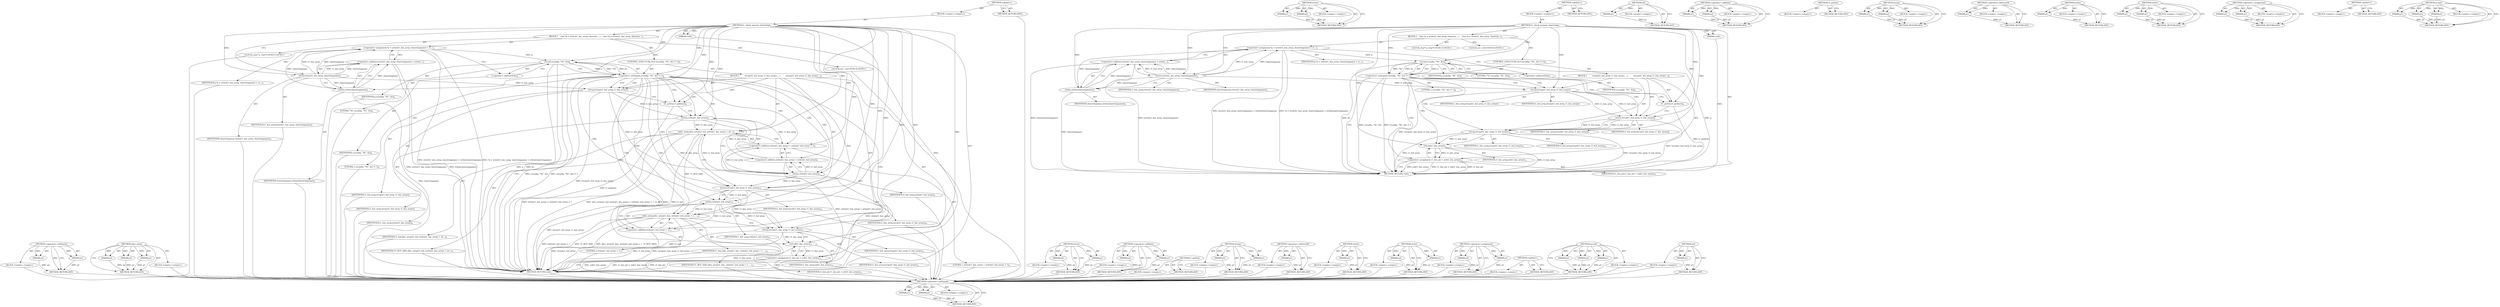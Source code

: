 digraph "eol" {
vulnerable_84 [label=<(METHOD,&lt;operator&gt;.notEquals)>];
vulnerable_85 [label=<(PARAM,p1)>];
vulnerable_86 [label=<(PARAM,p2)>];
vulnerable_87 [label=<(BLOCK,&lt;empty&gt;,&lt;empty&gt;)>];
vulnerable_88 [label=<(METHOD_RETURN,ANY)>];
vulnerable_107 [label=<(METHOD,strcat)>];
vulnerable_108 [label=<(PARAM,p1)>];
vulnerable_109 [label=<(PARAM,p2)>];
vulnerable_110 [label=<(BLOCK,&lt;empty&gt;,&lt;empty&gt;)>];
vulnerable_111 [label=<(METHOD_RETURN,ANY)>];
vulnerable_6 [label=<(METHOD,&lt;global&gt;)<SUB>1</SUB>>];
vulnerable_7 [label=<(BLOCK,&lt;empty&gt;,&lt;empty&gt;)<SUB>1</SUB>>];
vulnerable_8 [label=<(METHOD,t1_check_unusual_charstring)<SUB>1</SUB>>];
vulnerable_9 [label=<(PARAM,void)<SUB>1</SUB>>];
vulnerable_10 [label=<(BLOCK,{
    char *p = strstr(t1_line_array, charstrin...,{
    char *p = strstr(t1_line_array, charstrin...)<SUB>2</SUB>>];
vulnerable_11 [label="<(LOCAL,char* p: char*)<SUB>3</SUB>>"];
vulnerable_12 [label=<(&lt;operator&gt;.assignment,*p = strstr(t1_line_array, charstringname) + st...)<SUB>3</SUB>>];
vulnerable_13 [label=<(IDENTIFIER,p,*p = strstr(t1_line_array, charstringname) + st...)<SUB>3</SUB>>];
vulnerable_14 [label=<(&lt;operator&gt;.addition,strstr(t1_line_array, charstringname) + strlen(...)<SUB>3</SUB>>];
vulnerable_15 [label=<(strstr,strstr(t1_line_array, charstringname))<SUB>3</SUB>>];
vulnerable_16 [label=<(IDENTIFIER,t1_line_array,strstr(t1_line_array, charstringname))<SUB>3</SUB>>];
vulnerable_17 [label=<(IDENTIFIER,charstringname,strstr(t1_line_array, charstringname))<SUB>3</SUB>>];
vulnerable_18 [label=<(strlen,strlen(charstringname))<SUB>3</SUB>>];
vulnerable_19 [label=<(IDENTIFIER,charstringname,strlen(charstringname))<SUB>3</SUB>>];
vulnerable_20 [label="<(LOCAL,int i: int)<SUB>4</SUB>>"];
vulnerable_21 [label=<(CONTROL_STRUCTURE,IF,if (sscanf(p, &quot;%i&quot;, &amp;i) != 1))<SUB>6</SUB>>];
vulnerable_22 [label=<(&lt;operator&gt;.notEquals,sscanf(p, &quot;%i&quot;, &amp;i) != 1)<SUB>6</SUB>>];
vulnerable_23 [label=<(sscanf,sscanf(p, &quot;%i&quot;, &amp;i))<SUB>6</SUB>>];
vulnerable_24 [label=<(IDENTIFIER,p,sscanf(p, &quot;%i&quot;, &amp;i))<SUB>6</SUB>>];
vulnerable_25 [label=<(LITERAL,&quot;%i&quot;,sscanf(p, &quot;%i&quot;, &amp;i))<SUB>6</SUB>>];
vulnerable_26 [label=<(&lt;operator&gt;.addressOf,&amp;i)<SUB>6</SUB>>];
vulnerable_27 [label=<(IDENTIFIER,i,sscanf(p, &quot;%i&quot;, &amp;i))<SUB>6</SUB>>];
vulnerable_28 [label=<(LITERAL,1,sscanf(p, &quot;%i&quot;, &amp;i) != 1)<SUB>6</SUB>>];
vulnerable_29 [label=<(BLOCK,{
         strcpy(t1_buf_array, t1_line_array);...,{
         strcpy(t1_buf_array, t1_line_array);...)<SUB>6</SUB>>];
vulnerable_30 [label=<(strcpy,strcpy(t1_buf_array, t1_line_array))<SUB>7</SUB>>];
vulnerable_31 [label=<(IDENTIFIER,t1_buf_array,strcpy(t1_buf_array, t1_line_array))<SUB>7</SUB>>];
vulnerable_32 [label=<(IDENTIFIER,t1_line_array,strcpy(t1_buf_array, t1_line_array))<SUB>7</SUB>>];
vulnerable_33 [label=<(t1_getline,t1_getline())<SUB>8</SUB>>];
vulnerable_34 [label=<(strcat,strcat(t1_buf_array, t1_line_array))<SUB>9</SUB>>];
vulnerable_35 [label=<(IDENTIFIER,t1_buf_array,strcat(t1_buf_array, t1_line_array))<SUB>9</SUB>>];
vulnerable_36 [label=<(IDENTIFIER,t1_line_array,strcat(t1_buf_array, t1_line_array))<SUB>9</SUB>>];
vulnerable_37 [label=<(strcpy,strcpy(t1_line_array, t1_buf_array))<SUB>10</SUB>>];
vulnerable_38 [label=<(IDENTIFIER,t1_line_array,strcpy(t1_line_array, t1_buf_array))<SUB>10</SUB>>];
vulnerable_39 [label=<(IDENTIFIER,t1_buf_array,strcpy(t1_line_array, t1_buf_array))<SUB>10</SUB>>];
vulnerable_40 [label=<(&lt;operator&gt;.assignment,t1_line_ptr = eol(t1_line_array))<SUB>11</SUB>>];
vulnerable_41 [label=<(IDENTIFIER,t1_line_ptr,t1_line_ptr = eol(t1_line_array))<SUB>11</SUB>>];
vulnerable_42 [label=<(eol,eol(t1_line_array))<SUB>11</SUB>>];
vulnerable_43 [label=<(IDENTIFIER,t1_line_array,eol(t1_line_array))<SUB>11</SUB>>];
vulnerable_44 [label=<(METHOD_RETURN,void)<SUB>1</SUB>>];
vulnerable_46 [label=<(METHOD_RETURN,ANY)<SUB>1</SUB>>];
vulnerable_112 [label=<(METHOD,eol)>];
vulnerable_113 [label=<(PARAM,p1)>];
vulnerable_114 [label=<(BLOCK,&lt;empty&gt;,&lt;empty&gt;)>];
vulnerable_115 [label=<(METHOD_RETURN,ANY)>];
vulnerable_70 [label=<(METHOD,&lt;operator&gt;.addition)>];
vulnerable_71 [label=<(PARAM,p1)>];
vulnerable_72 [label=<(PARAM,p2)>];
vulnerable_73 [label=<(BLOCK,&lt;empty&gt;,&lt;empty&gt;)>];
vulnerable_74 [label=<(METHOD_RETURN,ANY)>];
vulnerable_104 [label=<(METHOD,t1_getline)>];
vulnerable_105 [label=<(BLOCK,&lt;empty&gt;,&lt;empty&gt;)>];
vulnerable_106 [label=<(METHOD_RETURN,ANY)>];
vulnerable_99 [label=<(METHOD,strcpy)>];
vulnerable_100 [label=<(PARAM,p1)>];
vulnerable_101 [label=<(PARAM,p2)>];
vulnerable_102 [label=<(BLOCK,&lt;empty&gt;,&lt;empty&gt;)>];
vulnerable_103 [label=<(METHOD_RETURN,ANY)>];
vulnerable_95 [label=<(METHOD,&lt;operator&gt;.addressOf)>];
vulnerable_96 [label=<(PARAM,p1)>];
vulnerable_97 [label=<(BLOCK,&lt;empty&gt;,&lt;empty&gt;)>];
vulnerable_98 [label=<(METHOD_RETURN,ANY)>];
vulnerable_80 [label=<(METHOD,strlen)>];
vulnerable_81 [label=<(PARAM,p1)>];
vulnerable_82 [label=<(BLOCK,&lt;empty&gt;,&lt;empty&gt;)>];
vulnerable_83 [label=<(METHOD_RETURN,ANY)>];
vulnerable_75 [label=<(METHOD,strstr)>];
vulnerable_76 [label=<(PARAM,p1)>];
vulnerable_77 [label=<(PARAM,p2)>];
vulnerable_78 [label=<(BLOCK,&lt;empty&gt;,&lt;empty&gt;)>];
vulnerable_79 [label=<(METHOD_RETURN,ANY)>];
vulnerable_65 [label=<(METHOD,&lt;operator&gt;.assignment)>];
vulnerable_66 [label=<(PARAM,p1)>];
vulnerable_67 [label=<(PARAM,p2)>];
vulnerable_68 [label=<(BLOCK,&lt;empty&gt;,&lt;empty&gt;)>];
vulnerable_69 [label=<(METHOD_RETURN,ANY)>];
vulnerable_59 [label=<(METHOD,&lt;global&gt;)<SUB>1</SUB>>];
vulnerable_60 [label=<(BLOCK,&lt;empty&gt;,&lt;empty&gt;)>];
vulnerable_61 [label=<(METHOD_RETURN,ANY)>];
vulnerable_89 [label=<(METHOD,sscanf)>];
vulnerable_90 [label=<(PARAM,p1)>];
vulnerable_91 [label=<(PARAM,p2)>];
vulnerable_92 [label=<(PARAM,p3)>];
vulnerable_93 [label=<(BLOCK,&lt;empty&gt;,&lt;empty&gt;)>];
vulnerable_94 [label=<(METHOD_RETURN,ANY)>];
fixed_101 [label=<(METHOD,&lt;operator&gt;.notEquals)>];
fixed_102 [label=<(PARAM,p1)>];
fixed_103 [label=<(PARAM,p2)>];
fixed_104 [label=<(BLOCK,&lt;empty&gt;,&lt;empty&gt;)>];
fixed_105 [label=<(METHOD_RETURN,ANY)>];
fixed_124 [label=<(METHOD,alloc_array)>];
fixed_125 [label=<(PARAM,p1)>];
fixed_126 [label=<(PARAM,p2)>];
fixed_127 [label=<(PARAM,p3)>];
fixed_128 [label=<(BLOCK,&lt;empty&gt;,&lt;empty&gt;)>];
fixed_129 [label=<(METHOD_RETURN,ANY)>];
fixed_6 [label=<(METHOD,&lt;global&gt;)<SUB>1</SUB>>];
fixed_7 [label=<(BLOCK,&lt;empty&gt;,&lt;empty&gt;)<SUB>1</SUB>>];
fixed_8 [label=<(METHOD,t1_check_unusual_charstring)<SUB>1</SUB>>];
fixed_9 [label=<(PARAM,void)<SUB>1</SUB>>];
fixed_10 [label=<(BLOCK,{
    char *p = strstr(t1_line_array, charstrin...,{
    char *p = strstr(t1_line_array, charstrin...)<SUB>2</SUB>>];
fixed_11 [label="<(LOCAL,char* p: char*)<SUB>3</SUB>>"];
fixed_12 [label=<(&lt;operator&gt;.assignment,*p = strstr(t1_line_array, charstringname) + st...)<SUB>3</SUB>>];
fixed_13 [label=<(IDENTIFIER,p,*p = strstr(t1_line_array, charstringname) + st...)<SUB>3</SUB>>];
fixed_14 [label=<(&lt;operator&gt;.addition,strstr(t1_line_array, charstringname) + strlen(...)<SUB>3</SUB>>];
fixed_15 [label=<(strstr,strstr(t1_line_array, charstringname))<SUB>3</SUB>>];
fixed_16 [label=<(IDENTIFIER,t1_line_array,strstr(t1_line_array, charstringname))<SUB>3</SUB>>];
fixed_17 [label=<(IDENTIFIER,charstringname,strstr(t1_line_array, charstringname))<SUB>3</SUB>>];
fixed_18 [label=<(strlen,strlen(charstringname))<SUB>3</SUB>>];
fixed_19 [label=<(IDENTIFIER,charstringname,strlen(charstringname))<SUB>3</SUB>>];
fixed_20 [label="<(LOCAL,int i: int)<SUB>4</SUB>>"];
fixed_21 [label=<(CONTROL_STRUCTURE,IF,if (sscanf(p, &quot;%i&quot;, &amp;i) != 1))<SUB>6</SUB>>];
fixed_22 [label=<(&lt;operator&gt;.notEquals,sscanf(p, &quot;%i&quot;, &amp;i) != 1)<SUB>6</SUB>>];
fixed_23 [label=<(sscanf,sscanf(p, &quot;%i&quot;, &amp;i))<SUB>6</SUB>>];
fixed_24 [label=<(IDENTIFIER,p,sscanf(p, &quot;%i&quot;, &amp;i))<SUB>6</SUB>>];
fixed_25 [label=<(LITERAL,&quot;%i&quot;,sscanf(p, &quot;%i&quot;, &amp;i))<SUB>6</SUB>>];
fixed_26 [label=<(&lt;operator&gt;.addressOf,&amp;i)<SUB>6</SUB>>];
fixed_27 [label=<(IDENTIFIER,i,sscanf(p, &quot;%i&quot;, &amp;i))<SUB>6</SUB>>];
fixed_28 [label=<(LITERAL,1,sscanf(p, &quot;%i&quot;, &amp;i) != 1)<SUB>6</SUB>>];
fixed_29 [label=<(BLOCK,{
         strcpy(t1_buf_array, t1_line_array);...,{
         strcpy(t1_buf_array, t1_line_array);...)<SUB>6</SUB>>];
fixed_30 [label=<(strcpy,strcpy(t1_buf_array, t1_line_array))<SUB>7</SUB>>];
fixed_31 [label=<(IDENTIFIER,t1_buf_array,strcpy(t1_buf_array, t1_line_array))<SUB>7</SUB>>];
fixed_32 [label=<(IDENTIFIER,t1_line_array,strcpy(t1_buf_array, t1_line_array))<SUB>7</SUB>>];
fixed_33 [label=<(t1_getline,t1_getline())<SUB>8</SUB>>];
fixed_34 [label=<(alloc_array,alloc_array(t1_buf, strlen(t1_line_array) + str...)<SUB>9</SUB>>];
fixed_35 [label=<(IDENTIFIER,t1_buf,alloc_array(t1_buf, strlen(t1_line_array) + str...)<SUB>9</SUB>>];
fixed_36 [label=<(&lt;operator&gt;.addition,strlen(t1_line_array) + strlen(t1_buf_array) + 1)<SUB>9</SUB>>];
fixed_37 [label=<(&lt;operator&gt;.addition,strlen(t1_line_array) + strlen(t1_buf_array))<SUB>9</SUB>>];
fixed_38 [label=<(strlen,strlen(t1_line_array))<SUB>9</SUB>>];
fixed_39 [label=<(IDENTIFIER,t1_line_array,strlen(t1_line_array))<SUB>9</SUB>>];
fixed_40 [label=<(strlen,strlen(t1_buf_array))<SUB>9</SUB>>];
fixed_41 [label=<(IDENTIFIER,t1_buf_array,strlen(t1_buf_array))<SUB>9</SUB>>];
fixed_42 [label=<(LITERAL,1,strlen(t1_line_array) + strlen(t1_buf_array) + 1)<SUB>9</SUB>>];
fixed_43 [label=<(IDENTIFIER,T1_BUF_SIZE,alloc_array(t1_buf, strlen(t1_line_array) + str...)<SUB>9</SUB>>];
fixed_44 [label=<(strcat,strcat(t1_buf_array, t1_line_array))<SUB>10</SUB>>];
fixed_45 [label=<(IDENTIFIER,t1_buf_array,strcat(t1_buf_array, t1_line_array))<SUB>10</SUB>>];
fixed_46 [label=<(IDENTIFIER,t1_line_array,strcat(t1_buf_array, t1_line_array))<SUB>10</SUB>>];
fixed_47 [label=<(alloc_array,alloc_array(t1_line, strlen(t1_buf_array) + 1, ...)<SUB>11</SUB>>];
fixed_48 [label=<(IDENTIFIER,t1_line,alloc_array(t1_line, strlen(t1_buf_array) + 1, ...)<SUB>11</SUB>>];
fixed_49 [label=<(&lt;operator&gt;.addition,strlen(t1_buf_array) + 1)<SUB>11</SUB>>];
fixed_50 [label=<(strlen,strlen(t1_buf_array))<SUB>11</SUB>>];
fixed_51 [label=<(IDENTIFIER,t1_buf_array,strlen(t1_buf_array))<SUB>11</SUB>>];
fixed_52 [label=<(LITERAL,1,strlen(t1_buf_array) + 1)<SUB>11</SUB>>];
fixed_53 [label=<(IDENTIFIER,T1_BUF_SIZE,alloc_array(t1_line, strlen(t1_buf_array) + 1, ...)<SUB>11</SUB>>];
fixed_54 [label=<(strcpy,strcpy(t1_line_array, t1_buf_array))<SUB>12</SUB>>];
fixed_55 [label=<(IDENTIFIER,t1_line_array,strcpy(t1_line_array, t1_buf_array))<SUB>12</SUB>>];
fixed_56 [label=<(IDENTIFIER,t1_buf_array,strcpy(t1_line_array, t1_buf_array))<SUB>12</SUB>>];
fixed_57 [label=<(&lt;operator&gt;.assignment,t1_line_ptr = eol(t1_line_array))<SUB>13</SUB>>];
fixed_58 [label=<(IDENTIFIER,t1_line_ptr,t1_line_ptr = eol(t1_line_array))<SUB>13</SUB>>];
fixed_59 [label=<(eol,eol(t1_line_array))<SUB>13</SUB>>];
fixed_60 [label=<(IDENTIFIER,t1_line_array,eol(t1_line_array))<SUB>13</SUB>>];
fixed_61 [label=<(METHOD_RETURN,void)<SUB>1</SUB>>];
fixed_63 [label=<(METHOD_RETURN,ANY)<SUB>1</SUB>>];
fixed_130 [label=<(METHOD,strcat)>];
fixed_131 [label=<(PARAM,p1)>];
fixed_132 [label=<(PARAM,p2)>];
fixed_133 [label=<(BLOCK,&lt;empty&gt;,&lt;empty&gt;)>];
fixed_134 [label=<(METHOD_RETURN,ANY)>];
fixed_87 [label=<(METHOD,&lt;operator&gt;.addition)>];
fixed_88 [label=<(PARAM,p1)>];
fixed_89 [label=<(PARAM,p2)>];
fixed_90 [label=<(BLOCK,&lt;empty&gt;,&lt;empty&gt;)>];
fixed_91 [label=<(METHOD_RETURN,ANY)>];
fixed_121 [label=<(METHOD,t1_getline)>];
fixed_122 [label=<(BLOCK,&lt;empty&gt;,&lt;empty&gt;)>];
fixed_123 [label=<(METHOD_RETURN,ANY)>];
fixed_116 [label=<(METHOD,strcpy)>];
fixed_117 [label=<(PARAM,p1)>];
fixed_118 [label=<(PARAM,p2)>];
fixed_119 [label=<(BLOCK,&lt;empty&gt;,&lt;empty&gt;)>];
fixed_120 [label=<(METHOD_RETURN,ANY)>];
fixed_112 [label=<(METHOD,&lt;operator&gt;.addressOf)>];
fixed_113 [label=<(PARAM,p1)>];
fixed_114 [label=<(BLOCK,&lt;empty&gt;,&lt;empty&gt;)>];
fixed_115 [label=<(METHOD_RETURN,ANY)>];
fixed_97 [label=<(METHOD,strlen)>];
fixed_98 [label=<(PARAM,p1)>];
fixed_99 [label=<(BLOCK,&lt;empty&gt;,&lt;empty&gt;)>];
fixed_100 [label=<(METHOD_RETURN,ANY)>];
fixed_92 [label=<(METHOD,strstr)>];
fixed_93 [label=<(PARAM,p1)>];
fixed_94 [label=<(PARAM,p2)>];
fixed_95 [label=<(BLOCK,&lt;empty&gt;,&lt;empty&gt;)>];
fixed_96 [label=<(METHOD_RETURN,ANY)>];
fixed_82 [label=<(METHOD,&lt;operator&gt;.assignment)>];
fixed_83 [label=<(PARAM,p1)>];
fixed_84 [label=<(PARAM,p2)>];
fixed_85 [label=<(BLOCK,&lt;empty&gt;,&lt;empty&gt;)>];
fixed_86 [label=<(METHOD_RETURN,ANY)>];
fixed_76 [label=<(METHOD,&lt;global&gt;)<SUB>1</SUB>>];
fixed_77 [label=<(BLOCK,&lt;empty&gt;,&lt;empty&gt;)>];
fixed_78 [label=<(METHOD_RETURN,ANY)>];
fixed_106 [label=<(METHOD,sscanf)>];
fixed_107 [label=<(PARAM,p1)>];
fixed_108 [label=<(PARAM,p2)>];
fixed_109 [label=<(PARAM,p3)>];
fixed_110 [label=<(BLOCK,&lt;empty&gt;,&lt;empty&gt;)>];
fixed_111 [label=<(METHOD_RETURN,ANY)>];
fixed_135 [label=<(METHOD,eol)>];
fixed_136 [label=<(PARAM,p1)>];
fixed_137 [label=<(BLOCK,&lt;empty&gt;,&lt;empty&gt;)>];
fixed_138 [label=<(METHOD_RETURN,ANY)>];
vulnerable_84 -> vulnerable_85  [key=0, label="AST: "];
vulnerable_84 -> vulnerable_85  [key=1, label="DDG: "];
vulnerable_84 -> vulnerable_87  [key=0, label="AST: "];
vulnerable_84 -> vulnerable_86  [key=0, label="AST: "];
vulnerable_84 -> vulnerable_86  [key=1, label="DDG: "];
vulnerable_84 -> vulnerable_88  [key=0, label="AST: "];
vulnerable_84 -> vulnerable_88  [key=1, label="CFG: "];
vulnerable_85 -> vulnerable_88  [key=0, label="DDG: p1"];
vulnerable_86 -> vulnerable_88  [key=0, label="DDG: p2"];
vulnerable_107 -> vulnerable_108  [key=0, label="AST: "];
vulnerable_107 -> vulnerable_108  [key=1, label="DDG: "];
vulnerable_107 -> vulnerable_110  [key=0, label="AST: "];
vulnerable_107 -> vulnerable_109  [key=0, label="AST: "];
vulnerable_107 -> vulnerable_109  [key=1, label="DDG: "];
vulnerable_107 -> vulnerable_111  [key=0, label="AST: "];
vulnerable_107 -> vulnerable_111  [key=1, label="CFG: "];
vulnerable_108 -> vulnerable_111  [key=0, label="DDG: p1"];
vulnerable_109 -> vulnerable_111  [key=0, label="DDG: p2"];
vulnerable_6 -> vulnerable_7  [key=0, label="AST: "];
vulnerable_6 -> vulnerable_46  [key=0, label="AST: "];
vulnerable_6 -> vulnerable_46  [key=1, label="CFG: "];
vulnerable_7 -> vulnerable_8  [key=0, label="AST: "];
vulnerable_8 -> vulnerable_9  [key=0, label="AST: "];
vulnerable_8 -> vulnerable_9  [key=1, label="DDG: "];
vulnerable_8 -> vulnerable_10  [key=0, label="AST: "];
vulnerable_8 -> vulnerable_44  [key=0, label="AST: "];
vulnerable_8 -> vulnerable_15  [key=0, label="CFG: "];
vulnerable_8 -> vulnerable_15  [key=1, label="DDG: "];
vulnerable_8 -> vulnerable_22  [key=0, label="DDG: "];
vulnerable_8 -> vulnerable_33  [key=0, label="DDG: "];
vulnerable_8 -> vulnerable_18  [key=0, label="DDG: "];
vulnerable_8 -> vulnerable_23  [key=0, label="DDG: "];
vulnerable_8 -> vulnerable_30  [key=0, label="DDG: "];
vulnerable_8 -> vulnerable_34  [key=0, label="DDG: "];
vulnerable_8 -> vulnerable_37  [key=0, label="DDG: "];
vulnerable_8 -> vulnerable_42  [key=0, label="DDG: "];
vulnerable_9 -> vulnerable_44  [key=0, label="DDG: "];
vulnerable_10 -> vulnerable_11  [key=0, label="AST: "];
vulnerable_10 -> vulnerable_12  [key=0, label="AST: "];
vulnerable_10 -> vulnerable_20  [key=0, label="AST: "];
vulnerable_10 -> vulnerable_21  [key=0, label="AST: "];
vulnerable_12 -> vulnerable_13  [key=0, label="AST: "];
vulnerable_12 -> vulnerable_14  [key=0, label="AST: "];
vulnerable_12 -> vulnerable_26  [key=0, label="CFG: "];
vulnerable_12 -> vulnerable_44  [key=0, label="DDG: strstr(t1_line_array, charstringname) + strlen(charstringname)"];
vulnerable_12 -> vulnerable_44  [key=1, label="DDG: *p = strstr(t1_line_array, charstringname) + strlen(charstringname)"];
vulnerable_12 -> vulnerable_23  [key=0, label="DDG: p"];
vulnerable_14 -> vulnerable_15  [key=0, label="AST: "];
vulnerable_14 -> vulnerable_18  [key=0, label="AST: "];
vulnerable_14 -> vulnerable_12  [key=0, label="CFG: "];
vulnerable_14 -> vulnerable_44  [key=0, label="DDG: strstr(t1_line_array, charstringname)"];
vulnerable_14 -> vulnerable_44  [key=1, label="DDG: strlen(charstringname)"];
vulnerable_15 -> vulnerable_16  [key=0, label="AST: "];
vulnerable_15 -> vulnerable_17  [key=0, label="AST: "];
vulnerable_15 -> vulnerable_18  [key=0, label="CFG: "];
vulnerable_15 -> vulnerable_18  [key=1, label="DDG: charstringname"];
vulnerable_15 -> vulnerable_12  [key=0, label="DDG: t1_line_array"];
vulnerable_15 -> vulnerable_12  [key=1, label="DDG: charstringname"];
vulnerable_15 -> vulnerable_14  [key=0, label="DDG: t1_line_array"];
vulnerable_15 -> vulnerable_14  [key=1, label="DDG: charstringname"];
vulnerable_15 -> vulnerable_30  [key=0, label="DDG: t1_line_array"];
vulnerable_18 -> vulnerable_19  [key=0, label="AST: "];
vulnerable_18 -> vulnerable_14  [key=0, label="CFG: "];
vulnerable_18 -> vulnerable_14  [key=1, label="DDG: charstringname"];
vulnerable_18 -> vulnerable_44  [key=0, label="DDG: charstringname"];
vulnerable_18 -> vulnerable_12  [key=0, label="DDG: charstringname"];
vulnerable_21 -> vulnerable_22  [key=0, label="AST: "];
vulnerable_21 -> vulnerable_29  [key=0, label="AST: "];
vulnerable_22 -> vulnerable_23  [key=0, label="AST: "];
vulnerable_22 -> vulnerable_28  [key=0, label="AST: "];
vulnerable_22 -> vulnerable_44  [key=0, label="CFG: "];
vulnerable_22 -> vulnerable_44  [key=1, label="DDG: sscanf(p, &quot;%i&quot;, &amp;i)"];
vulnerable_22 -> vulnerable_44  [key=2, label="DDG: sscanf(p, &quot;%i&quot;, &amp;i) != 1"];
vulnerable_22 -> vulnerable_30  [key=0, label="CFG: "];
vulnerable_22 -> vulnerable_30  [key=1, label="CDG: "];
vulnerable_22 -> vulnerable_40  [key=0, label="CDG: "];
vulnerable_22 -> vulnerable_34  [key=0, label="CDG: "];
vulnerable_22 -> vulnerable_33  [key=0, label="CDG: "];
vulnerable_22 -> vulnerable_42  [key=0, label="CDG: "];
vulnerable_22 -> vulnerable_37  [key=0, label="CDG: "];
vulnerable_23 -> vulnerable_24  [key=0, label="AST: "];
vulnerable_23 -> vulnerable_25  [key=0, label="AST: "];
vulnerable_23 -> vulnerable_26  [key=0, label="AST: "];
vulnerable_23 -> vulnerable_22  [key=0, label="CFG: "];
vulnerable_23 -> vulnerable_22  [key=1, label="DDG: p"];
vulnerable_23 -> vulnerable_22  [key=2, label="DDG: &quot;%i&quot;"];
vulnerable_23 -> vulnerable_22  [key=3, label="DDG: &amp;i"];
vulnerable_23 -> vulnerable_44  [key=0, label="DDG: p"];
vulnerable_23 -> vulnerable_44  [key=1, label="DDG: &amp;i"];
vulnerable_26 -> vulnerable_27  [key=0, label="AST: "];
vulnerable_26 -> vulnerable_23  [key=0, label="CFG: "];
vulnerable_29 -> vulnerable_30  [key=0, label="AST: "];
vulnerable_29 -> vulnerable_33  [key=0, label="AST: "];
vulnerable_29 -> vulnerable_34  [key=0, label="AST: "];
vulnerable_29 -> vulnerable_37  [key=0, label="AST: "];
vulnerable_29 -> vulnerable_40  [key=0, label="AST: "];
vulnerable_30 -> vulnerable_31  [key=0, label="AST: "];
vulnerable_30 -> vulnerable_32  [key=0, label="AST: "];
vulnerable_30 -> vulnerable_33  [key=0, label="CFG: "];
vulnerable_30 -> vulnerable_44  [key=0, label="DDG: strcpy(t1_buf_array, t1_line_array)"];
vulnerable_30 -> vulnerable_34  [key=0, label="DDG: t1_buf_array"];
vulnerable_30 -> vulnerable_34  [key=1, label="DDG: t1_line_array"];
vulnerable_33 -> vulnerable_34  [key=0, label="CFG: "];
vulnerable_33 -> vulnerable_44  [key=0, label="DDG: t1_getline()"];
vulnerable_34 -> vulnerable_35  [key=0, label="AST: "];
vulnerable_34 -> vulnerable_36  [key=0, label="AST: "];
vulnerable_34 -> vulnerable_37  [key=0, label="CFG: "];
vulnerable_34 -> vulnerable_37  [key=1, label="DDG: t1_line_array"];
vulnerable_34 -> vulnerable_37  [key=2, label="DDG: t1_buf_array"];
vulnerable_34 -> vulnerable_44  [key=0, label="DDG: strcat(t1_buf_array, t1_line_array)"];
vulnerable_37 -> vulnerable_38  [key=0, label="AST: "];
vulnerable_37 -> vulnerable_39  [key=0, label="AST: "];
vulnerable_37 -> vulnerable_42  [key=0, label="CFG: "];
vulnerable_37 -> vulnerable_42  [key=1, label="DDG: t1_line_array"];
vulnerable_37 -> vulnerable_44  [key=0, label="DDG: t1_buf_array"];
vulnerable_37 -> vulnerable_44  [key=1, label="DDG: strcpy(t1_line_array, t1_buf_array)"];
vulnerable_40 -> vulnerable_41  [key=0, label="AST: "];
vulnerable_40 -> vulnerable_42  [key=0, label="AST: "];
vulnerable_40 -> vulnerable_44  [key=0, label="CFG: "];
vulnerable_40 -> vulnerable_44  [key=1, label="DDG: eol(t1_line_array)"];
vulnerable_40 -> vulnerable_44  [key=2, label="DDG: t1_line_ptr = eol(t1_line_array)"];
vulnerable_40 -> vulnerable_44  [key=3, label="DDG: t1_line_ptr"];
vulnerable_42 -> vulnerable_43  [key=0, label="AST: "];
vulnerable_42 -> vulnerable_40  [key=0, label="CFG: "];
vulnerable_42 -> vulnerable_40  [key=1, label="DDG: t1_line_array"];
vulnerable_42 -> vulnerable_44  [key=0, label="DDG: t1_line_array"];
vulnerable_112 -> vulnerable_113  [key=0, label="AST: "];
vulnerable_112 -> vulnerable_113  [key=1, label="DDG: "];
vulnerable_112 -> vulnerable_114  [key=0, label="AST: "];
vulnerable_112 -> vulnerable_115  [key=0, label="AST: "];
vulnerable_112 -> vulnerable_115  [key=1, label="CFG: "];
vulnerable_113 -> vulnerable_115  [key=0, label="DDG: p1"];
vulnerable_70 -> vulnerable_71  [key=0, label="AST: "];
vulnerable_70 -> vulnerable_71  [key=1, label="DDG: "];
vulnerable_70 -> vulnerable_73  [key=0, label="AST: "];
vulnerable_70 -> vulnerable_72  [key=0, label="AST: "];
vulnerable_70 -> vulnerable_72  [key=1, label="DDG: "];
vulnerable_70 -> vulnerable_74  [key=0, label="AST: "];
vulnerable_70 -> vulnerable_74  [key=1, label="CFG: "];
vulnerable_71 -> vulnerable_74  [key=0, label="DDG: p1"];
vulnerable_72 -> vulnerable_74  [key=0, label="DDG: p2"];
vulnerable_104 -> vulnerable_105  [key=0, label="AST: "];
vulnerable_104 -> vulnerable_106  [key=0, label="AST: "];
vulnerable_104 -> vulnerable_106  [key=1, label="CFG: "];
vulnerable_99 -> vulnerable_100  [key=0, label="AST: "];
vulnerable_99 -> vulnerable_100  [key=1, label="DDG: "];
vulnerable_99 -> vulnerable_102  [key=0, label="AST: "];
vulnerable_99 -> vulnerable_101  [key=0, label="AST: "];
vulnerable_99 -> vulnerable_101  [key=1, label="DDG: "];
vulnerable_99 -> vulnerable_103  [key=0, label="AST: "];
vulnerable_99 -> vulnerable_103  [key=1, label="CFG: "];
vulnerable_100 -> vulnerable_103  [key=0, label="DDG: p1"];
vulnerable_101 -> vulnerable_103  [key=0, label="DDG: p2"];
vulnerable_95 -> vulnerable_96  [key=0, label="AST: "];
vulnerable_95 -> vulnerable_96  [key=1, label="DDG: "];
vulnerable_95 -> vulnerable_97  [key=0, label="AST: "];
vulnerable_95 -> vulnerable_98  [key=0, label="AST: "];
vulnerable_95 -> vulnerable_98  [key=1, label="CFG: "];
vulnerable_96 -> vulnerable_98  [key=0, label="DDG: p1"];
vulnerable_80 -> vulnerable_81  [key=0, label="AST: "];
vulnerable_80 -> vulnerable_81  [key=1, label="DDG: "];
vulnerable_80 -> vulnerable_82  [key=0, label="AST: "];
vulnerable_80 -> vulnerable_83  [key=0, label="AST: "];
vulnerable_80 -> vulnerable_83  [key=1, label="CFG: "];
vulnerable_81 -> vulnerable_83  [key=0, label="DDG: p1"];
vulnerable_75 -> vulnerable_76  [key=0, label="AST: "];
vulnerable_75 -> vulnerable_76  [key=1, label="DDG: "];
vulnerable_75 -> vulnerable_78  [key=0, label="AST: "];
vulnerable_75 -> vulnerable_77  [key=0, label="AST: "];
vulnerable_75 -> vulnerable_77  [key=1, label="DDG: "];
vulnerable_75 -> vulnerable_79  [key=0, label="AST: "];
vulnerable_75 -> vulnerable_79  [key=1, label="CFG: "];
vulnerable_76 -> vulnerable_79  [key=0, label="DDG: p1"];
vulnerable_77 -> vulnerable_79  [key=0, label="DDG: p2"];
vulnerable_65 -> vulnerable_66  [key=0, label="AST: "];
vulnerable_65 -> vulnerable_66  [key=1, label="DDG: "];
vulnerable_65 -> vulnerable_68  [key=0, label="AST: "];
vulnerable_65 -> vulnerable_67  [key=0, label="AST: "];
vulnerable_65 -> vulnerable_67  [key=1, label="DDG: "];
vulnerable_65 -> vulnerable_69  [key=0, label="AST: "];
vulnerable_65 -> vulnerable_69  [key=1, label="CFG: "];
vulnerable_66 -> vulnerable_69  [key=0, label="DDG: p1"];
vulnerable_67 -> vulnerable_69  [key=0, label="DDG: p2"];
vulnerable_59 -> vulnerable_60  [key=0, label="AST: "];
vulnerable_59 -> vulnerable_61  [key=0, label="AST: "];
vulnerable_59 -> vulnerable_61  [key=1, label="CFG: "];
vulnerable_89 -> vulnerable_90  [key=0, label="AST: "];
vulnerable_89 -> vulnerable_90  [key=1, label="DDG: "];
vulnerable_89 -> vulnerable_93  [key=0, label="AST: "];
vulnerable_89 -> vulnerable_91  [key=0, label="AST: "];
vulnerable_89 -> vulnerable_91  [key=1, label="DDG: "];
vulnerable_89 -> vulnerable_94  [key=0, label="AST: "];
vulnerable_89 -> vulnerable_94  [key=1, label="CFG: "];
vulnerable_89 -> vulnerable_92  [key=0, label="AST: "];
vulnerable_89 -> vulnerable_92  [key=1, label="DDG: "];
vulnerable_90 -> vulnerable_94  [key=0, label="DDG: p1"];
vulnerable_91 -> vulnerable_94  [key=0, label="DDG: p2"];
vulnerable_92 -> vulnerable_94  [key=0, label="DDG: p3"];
fixed_101 -> fixed_102  [key=0, label="AST: "];
fixed_101 -> fixed_102  [key=1, label="DDG: "];
fixed_101 -> fixed_104  [key=0, label="AST: "];
fixed_101 -> fixed_103  [key=0, label="AST: "];
fixed_101 -> fixed_103  [key=1, label="DDG: "];
fixed_101 -> fixed_105  [key=0, label="AST: "];
fixed_101 -> fixed_105  [key=1, label="CFG: "];
fixed_102 -> fixed_105  [key=0, label="DDG: p1"];
fixed_103 -> fixed_105  [key=0, label="DDG: p2"];
fixed_104 -> vulnerable_84  [key=0];
fixed_105 -> vulnerable_84  [key=0];
fixed_124 -> fixed_125  [key=0, label="AST: "];
fixed_124 -> fixed_125  [key=1, label="DDG: "];
fixed_124 -> fixed_128  [key=0, label="AST: "];
fixed_124 -> fixed_126  [key=0, label="AST: "];
fixed_124 -> fixed_126  [key=1, label="DDG: "];
fixed_124 -> fixed_129  [key=0, label="AST: "];
fixed_124 -> fixed_129  [key=1, label="CFG: "];
fixed_124 -> fixed_127  [key=0, label="AST: "];
fixed_124 -> fixed_127  [key=1, label="DDG: "];
fixed_125 -> fixed_129  [key=0, label="DDG: p1"];
fixed_126 -> fixed_129  [key=0, label="DDG: p2"];
fixed_127 -> fixed_129  [key=0, label="DDG: p3"];
fixed_128 -> vulnerable_84  [key=0];
fixed_129 -> vulnerable_84  [key=0];
fixed_6 -> fixed_7  [key=0, label="AST: "];
fixed_6 -> fixed_63  [key=0, label="AST: "];
fixed_6 -> fixed_63  [key=1, label="CFG: "];
fixed_7 -> fixed_8  [key=0, label="AST: "];
fixed_8 -> fixed_9  [key=0, label="AST: "];
fixed_8 -> fixed_9  [key=1, label="DDG: "];
fixed_8 -> fixed_10  [key=0, label="AST: "];
fixed_8 -> fixed_61  [key=0, label="AST: "];
fixed_8 -> fixed_15  [key=0, label="CFG: "];
fixed_8 -> fixed_15  [key=1, label="DDG: "];
fixed_8 -> fixed_22  [key=0, label="DDG: "];
fixed_8 -> fixed_33  [key=0, label="DDG: "];
fixed_8 -> fixed_18  [key=0, label="DDG: "];
fixed_8 -> fixed_23  [key=0, label="DDG: "];
fixed_8 -> fixed_30  [key=0, label="DDG: "];
fixed_8 -> fixed_34  [key=0, label="DDG: "];
fixed_8 -> fixed_44  [key=0, label="DDG: "];
fixed_8 -> fixed_47  [key=0, label="DDG: "];
fixed_8 -> fixed_54  [key=0, label="DDG: "];
fixed_8 -> fixed_36  [key=0, label="DDG: "];
fixed_8 -> fixed_49  [key=0, label="DDG: "];
fixed_8 -> fixed_59  [key=0, label="DDG: "];
fixed_8 -> fixed_50  [key=0, label="DDG: "];
fixed_8 -> fixed_38  [key=0, label="DDG: "];
fixed_8 -> fixed_40  [key=0, label="DDG: "];
fixed_9 -> fixed_61  [key=0, label="DDG: "];
fixed_10 -> fixed_11  [key=0, label="AST: "];
fixed_10 -> fixed_12  [key=0, label="AST: "];
fixed_10 -> fixed_20  [key=0, label="AST: "];
fixed_10 -> fixed_21  [key=0, label="AST: "];
fixed_11 -> vulnerable_84  [key=0];
fixed_12 -> fixed_13  [key=0, label="AST: "];
fixed_12 -> fixed_14  [key=0, label="AST: "];
fixed_12 -> fixed_26  [key=0, label="CFG: "];
fixed_12 -> fixed_61  [key=0, label="DDG: strstr(t1_line_array, charstringname) + strlen(charstringname)"];
fixed_12 -> fixed_61  [key=1, label="DDG: *p = strstr(t1_line_array, charstringname) + strlen(charstringname)"];
fixed_12 -> fixed_23  [key=0, label="DDG: p"];
fixed_13 -> vulnerable_84  [key=0];
fixed_14 -> fixed_15  [key=0, label="AST: "];
fixed_14 -> fixed_18  [key=0, label="AST: "];
fixed_14 -> fixed_12  [key=0, label="CFG: "];
fixed_14 -> fixed_61  [key=0, label="DDG: strstr(t1_line_array, charstringname)"];
fixed_14 -> fixed_61  [key=1, label="DDG: strlen(charstringname)"];
fixed_15 -> fixed_16  [key=0, label="AST: "];
fixed_15 -> fixed_17  [key=0, label="AST: "];
fixed_15 -> fixed_18  [key=0, label="CFG: "];
fixed_15 -> fixed_18  [key=1, label="DDG: charstringname"];
fixed_15 -> fixed_12  [key=0, label="DDG: t1_line_array"];
fixed_15 -> fixed_12  [key=1, label="DDG: charstringname"];
fixed_15 -> fixed_14  [key=0, label="DDG: t1_line_array"];
fixed_15 -> fixed_14  [key=1, label="DDG: charstringname"];
fixed_15 -> fixed_30  [key=0, label="DDG: t1_line_array"];
fixed_16 -> vulnerable_84  [key=0];
fixed_17 -> vulnerable_84  [key=0];
fixed_18 -> fixed_19  [key=0, label="AST: "];
fixed_18 -> fixed_14  [key=0, label="CFG: "];
fixed_18 -> fixed_14  [key=1, label="DDG: charstringname"];
fixed_18 -> fixed_61  [key=0, label="DDG: charstringname"];
fixed_18 -> fixed_12  [key=0, label="DDG: charstringname"];
fixed_19 -> vulnerable_84  [key=0];
fixed_20 -> vulnerable_84  [key=0];
fixed_21 -> fixed_22  [key=0, label="AST: "];
fixed_21 -> fixed_29  [key=0, label="AST: "];
fixed_22 -> fixed_23  [key=0, label="AST: "];
fixed_22 -> fixed_28  [key=0, label="AST: "];
fixed_22 -> fixed_61  [key=0, label="CFG: "];
fixed_22 -> fixed_61  [key=1, label="DDG: sscanf(p, &quot;%i&quot;, &amp;i)"];
fixed_22 -> fixed_61  [key=2, label="DDG: sscanf(p, &quot;%i&quot;, &amp;i) != 1"];
fixed_22 -> fixed_30  [key=0, label="CFG: "];
fixed_22 -> fixed_30  [key=1, label="CDG: "];
fixed_22 -> fixed_47  [key=0, label="CDG: "];
fixed_22 -> fixed_34  [key=0, label="CDG: "];
fixed_22 -> fixed_49  [key=0, label="CDG: "];
fixed_22 -> fixed_33  [key=0, label="CDG: "];
fixed_22 -> fixed_57  [key=0, label="CDG: "];
fixed_22 -> fixed_36  [key=0, label="CDG: "];
fixed_22 -> fixed_37  [key=0, label="CDG: "];
fixed_22 -> fixed_38  [key=0, label="CDG: "];
fixed_22 -> fixed_40  [key=0, label="CDG: "];
fixed_22 -> fixed_50  [key=0, label="CDG: "];
fixed_22 -> fixed_59  [key=0, label="CDG: "];
fixed_22 -> fixed_44  [key=0, label="CDG: "];
fixed_22 -> fixed_54  [key=0, label="CDG: "];
fixed_23 -> fixed_24  [key=0, label="AST: "];
fixed_23 -> fixed_25  [key=0, label="AST: "];
fixed_23 -> fixed_26  [key=0, label="AST: "];
fixed_23 -> fixed_22  [key=0, label="CFG: "];
fixed_23 -> fixed_22  [key=1, label="DDG: p"];
fixed_23 -> fixed_22  [key=2, label="DDG: &quot;%i&quot;"];
fixed_23 -> fixed_22  [key=3, label="DDG: &amp;i"];
fixed_23 -> fixed_61  [key=0, label="DDG: p"];
fixed_23 -> fixed_61  [key=1, label="DDG: &amp;i"];
fixed_24 -> vulnerable_84  [key=0];
fixed_25 -> vulnerable_84  [key=0];
fixed_26 -> fixed_27  [key=0, label="AST: "];
fixed_26 -> fixed_23  [key=0, label="CFG: "];
fixed_27 -> vulnerable_84  [key=0];
fixed_28 -> vulnerable_84  [key=0];
fixed_29 -> fixed_30  [key=0, label="AST: "];
fixed_29 -> fixed_33  [key=0, label="AST: "];
fixed_29 -> fixed_34  [key=0, label="AST: "];
fixed_29 -> fixed_44  [key=0, label="AST: "];
fixed_29 -> fixed_47  [key=0, label="AST: "];
fixed_29 -> fixed_54  [key=0, label="AST: "];
fixed_29 -> fixed_57  [key=0, label="AST: "];
fixed_30 -> fixed_31  [key=0, label="AST: "];
fixed_30 -> fixed_32  [key=0, label="AST: "];
fixed_30 -> fixed_33  [key=0, label="CFG: "];
fixed_30 -> fixed_61  [key=0, label="DDG: strcpy(t1_buf_array, t1_line_array)"];
fixed_30 -> fixed_38  [key=0, label="DDG: t1_line_array"];
fixed_30 -> fixed_40  [key=0, label="DDG: t1_buf_array"];
fixed_31 -> vulnerable_84  [key=0];
fixed_32 -> vulnerable_84  [key=0];
fixed_33 -> fixed_38  [key=0, label="CFG: "];
fixed_33 -> fixed_61  [key=0, label="DDG: t1_getline()"];
fixed_34 -> fixed_35  [key=0, label="AST: "];
fixed_34 -> fixed_36  [key=0, label="AST: "];
fixed_34 -> fixed_43  [key=0, label="AST: "];
fixed_34 -> fixed_44  [key=0, label="CFG: "];
fixed_34 -> fixed_61  [key=0, label="DDG: strlen(t1_line_array) + strlen(t1_buf_array) + 1"];
fixed_34 -> fixed_61  [key=1, label="DDG: alloc_array(t1_buf, strlen(t1_line_array) + strlen(t1_buf_array) + 1, T1_BUF_SIZE)"];
fixed_34 -> fixed_61  [key=2, label="DDG: t1_buf"];
fixed_34 -> fixed_47  [key=0, label="DDG: T1_BUF_SIZE"];
fixed_35 -> vulnerable_84  [key=0];
fixed_36 -> fixed_37  [key=0, label="AST: "];
fixed_36 -> fixed_42  [key=0, label="AST: "];
fixed_36 -> fixed_34  [key=0, label="CFG: "];
fixed_36 -> fixed_61  [key=0, label="DDG: strlen(t1_line_array) + strlen(t1_buf_array)"];
fixed_37 -> fixed_38  [key=0, label="AST: "];
fixed_37 -> fixed_40  [key=0, label="AST: "];
fixed_37 -> fixed_36  [key=0, label="CFG: "];
fixed_37 -> fixed_61  [key=0, label="DDG: strlen(t1_line_array)"];
fixed_38 -> fixed_39  [key=0, label="AST: "];
fixed_38 -> fixed_40  [key=0, label="CFG: "];
fixed_38 -> fixed_34  [key=0, label="DDG: t1_line_array"];
fixed_38 -> fixed_44  [key=0, label="DDG: t1_line_array"];
fixed_38 -> fixed_36  [key=0, label="DDG: t1_line_array"];
fixed_38 -> fixed_37  [key=0, label="DDG: t1_line_array"];
fixed_39 -> vulnerable_84  [key=0];
fixed_40 -> fixed_41  [key=0, label="AST: "];
fixed_40 -> fixed_37  [key=0, label="CFG: "];
fixed_40 -> fixed_37  [key=1, label="DDG: t1_buf_array"];
fixed_40 -> fixed_34  [key=0, label="DDG: t1_buf_array"];
fixed_40 -> fixed_44  [key=0, label="DDG: t1_buf_array"];
fixed_40 -> fixed_36  [key=0, label="DDG: t1_buf_array"];
fixed_41 -> vulnerable_84  [key=0];
fixed_42 -> vulnerable_84  [key=0];
fixed_43 -> vulnerable_84  [key=0];
fixed_44 -> fixed_45  [key=0, label="AST: "];
fixed_44 -> fixed_46  [key=0, label="AST: "];
fixed_44 -> fixed_50  [key=0, label="CFG: "];
fixed_44 -> fixed_50  [key=1, label="DDG: t1_buf_array"];
fixed_44 -> fixed_61  [key=0, label="DDG: strcat(t1_buf_array, t1_line_array)"];
fixed_44 -> fixed_54  [key=0, label="DDG: t1_line_array"];
fixed_45 -> vulnerable_84  [key=0];
fixed_46 -> vulnerable_84  [key=0];
fixed_47 -> fixed_48  [key=0, label="AST: "];
fixed_47 -> fixed_49  [key=0, label="AST: "];
fixed_47 -> fixed_53  [key=0, label="AST: "];
fixed_47 -> fixed_54  [key=0, label="CFG: "];
fixed_47 -> fixed_61  [key=0, label="DDG: strlen(t1_buf_array) + 1"];
fixed_47 -> fixed_61  [key=1, label="DDG: T1_BUF_SIZE"];
fixed_47 -> fixed_61  [key=2, label="DDG: alloc_array(t1_line, strlen(t1_buf_array) + 1, T1_BUF_SIZE)"];
fixed_47 -> fixed_61  [key=3, label="DDG: t1_line"];
fixed_48 -> vulnerable_84  [key=0];
fixed_49 -> fixed_50  [key=0, label="AST: "];
fixed_49 -> fixed_52  [key=0, label="AST: "];
fixed_49 -> fixed_47  [key=0, label="CFG: "];
fixed_49 -> fixed_61  [key=0, label="DDG: strlen(t1_buf_array)"];
fixed_50 -> fixed_51  [key=0, label="AST: "];
fixed_50 -> fixed_49  [key=0, label="CFG: "];
fixed_50 -> fixed_49  [key=1, label="DDG: t1_buf_array"];
fixed_50 -> fixed_47  [key=0, label="DDG: t1_buf_array"];
fixed_50 -> fixed_54  [key=0, label="DDG: t1_buf_array"];
fixed_51 -> vulnerable_84  [key=0];
fixed_52 -> vulnerable_84  [key=0];
fixed_53 -> vulnerable_84  [key=0];
fixed_54 -> fixed_55  [key=0, label="AST: "];
fixed_54 -> fixed_56  [key=0, label="AST: "];
fixed_54 -> fixed_59  [key=0, label="CFG: "];
fixed_54 -> fixed_59  [key=1, label="DDG: t1_line_array"];
fixed_54 -> fixed_61  [key=0, label="DDG: t1_buf_array"];
fixed_54 -> fixed_61  [key=1, label="DDG: strcpy(t1_line_array, t1_buf_array)"];
fixed_55 -> vulnerable_84  [key=0];
fixed_56 -> vulnerable_84  [key=0];
fixed_57 -> fixed_58  [key=0, label="AST: "];
fixed_57 -> fixed_59  [key=0, label="AST: "];
fixed_57 -> fixed_61  [key=0, label="CFG: "];
fixed_57 -> fixed_61  [key=1, label="DDG: eol(t1_line_array)"];
fixed_57 -> fixed_61  [key=2, label="DDG: t1_line_ptr = eol(t1_line_array)"];
fixed_57 -> fixed_61  [key=3, label="DDG: t1_line_ptr"];
fixed_58 -> vulnerable_84  [key=0];
fixed_59 -> fixed_60  [key=0, label="AST: "];
fixed_59 -> fixed_57  [key=0, label="CFG: "];
fixed_59 -> fixed_57  [key=1, label="DDG: t1_line_array"];
fixed_59 -> fixed_61  [key=0, label="DDG: t1_line_array"];
fixed_60 -> vulnerable_84  [key=0];
fixed_61 -> vulnerable_84  [key=0];
fixed_63 -> vulnerable_84  [key=0];
fixed_130 -> fixed_131  [key=0, label="AST: "];
fixed_130 -> fixed_131  [key=1, label="DDG: "];
fixed_130 -> fixed_133  [key=0, label="AST: "];
fixed_130 -> fixed_132  [key=0, label="AST: "];
fixed_130 -> fixed_132  [key=1, label="DDG: "];
fixed_130 -> fixed_134  [key=0, label="AST: "];
fixed_130 -> fixed_134  [key=1, label="CFG: "];
fixed_131 -> fixed_134  [key=0, label="DDG: p1"];
fixed_132 -> fixed_134  [key=0, label="DDG: p2"];
fixed_133 -> vulnerable_84  [key=0];
fixed_134 -> vulnerable_84  [key=0];
fixed_87 -> fixed_88  [key=0, label="AST: "];
fixed_87 -> fixed_88  [key=1, label="DDG: "];
fixed_87 -> fixed_90  [key=0, label="AST: "];
fixed_87 -> fixed_89  [key=0, label="AST: "];
fixed_87 -> fixed_89  [key=1, label="DDG: "];
fixed_87 -> fixed_91  [key=0, label="AST: "];
fixed_87 -> fixed_91  [key=1, label="CFG: "];
fixed_88 -> fixed_91  [key=0, label="DDG: p1"];
fixed_89 -> fixed_91  [key=0, label="DDG: p2"];
fixed_90 -> vulnerable_84  [key=0];
fixed_91 -> vulnerable_84  [key=0];
fixed_121 -> fixed_122  [key=0, label="AST: "];
fixed_121 -> fixed_123  [key=0, label="AST: "];
fixed_121 -> fixed_123  [key=1, label="CFG: "];
fixed_122 -> vulnerable_84  [key=0];
fixed_123 -> vulnerable_84  [key=0];
fixed_116 -> fixed_117  [key=0, label="AST: "];
fixed_116 -> fixed_117  [key=1, label="DDG: "];
fixed_116 -> fixed_119  [key=0, label="AST: "];
fixed_116 -> fixed_118  [key=0, label="AST: "];
fixed_116 -> fixed_118  [key=1, label="DDG: "];
fixed_116 -> fixed_120  [key=0, label="AST: "];
fixed_116 -> fixed_120  [key=1, label="CFG: "];
fixed_117 -> fixed_120  [key=0, label="DDG: p1"];
fixed_118 -> fixed_120  [key=0, label="DDG: p2"];
fixed_119 -> vulnerable_84  [key=0];
fixed_120 -> vulnerable_84  [key=0];
fixed_112 -> fixed_113  [key=0, label="AST: "];
fixed_112 -> fixed_113  [key=1, label="DDG: "];
fixed_112 -> fixed_114  [key=0, label="AST: "];
fixed_112 -> fixed_115  [key=0, label="AST: "];
fixed_112 -> fixed_115  [key=1, label="CFG: "];
fixed_113 -> fixed_115  [key=0, label="DDG: p1"];
fixed_114 -> vulnerable_84  [key=0];
fixed_115 -> vulnerable_84  [key=0];
fixed_97 -> fixed_98  [key=0, label="AST: "];
fixed_97 -> fixed_98  [key=1, label="DDG: "];
fixed_97 -> fixed_99  [key=0, label="AST: "];
fixed_97 -> fixed_100  [key=0, label="AST: "];
fixed_97 -> fixed_100  [key=1, label="CFG: "];
fixed_98 -> fixed_100  [key=0, label="DDG: p1"];
fixed_99 -> vulnerable_84  [key=0];
fixed_100 -> vulnerable_84  [key=0];
fixed_92 -> fixed_93  [key=0, label="AST: "];
fixed_92 -> fixed_93  [key=1, label="DDG: "];
fixed_92 -> fixed_95  [key=0, label="AST: "];
fixed_92 -> fixed_94  [key=0, label="AST: "];
fixed_92 -> fixed_94  [key=1, label="DDG: "];
fixed_92 -> fixed_96  [key=0, label="AST: "];
fixed_92 -> fixed_96  [key=1, label="CFG: "];
fixed_93 -> fixed_96  [key=0, label="DDG: p1"];
fixed_94 -> fixed_96  [key=0, label="DDG: p2"];
fixed_95 -> vulnerable_84  [key=0];
fixed_96 -> vulnerable_84  [key=0];
fixed_82 -> fixed_83  [key=0, label="AST: "];
fixed_82 -> fixed_83  [key=1, label="DDG: "];
fixed_82 -> fixed_85  [key=0, label="AST: "];
fixed_82 -> fixed_84  [key=0, label="AST: "];
fixed_82 -> fixed_84  [key=1, label="DDG: "];
fixed_82 -> fixed_86  [key=0, label="AST: "];
fixed_82 -> fixed_86  [key=1, label="CFG: "];
fixed_83 -> fixed_86  [key=0, label="DDG: p1"];
fixed_84 -> fixed_86  [key=0, label="DDG: p2"];
fixed_85 -> vulnerable_84  [key=0];
fixed_86 -> vulnerable_84  [key=0];
fixed_76 -> fixed_77  [key=0, label="AST: "];
fixed_76 -> fixed_78  [key=0, label="AST: "];
fixed_76 -> fixed_78  [key=1, label="CFG: "];
fixed_77 -> vulnerable_84  [key=0];
fixed_78 -> vulnerable_84  [key=0];
fixed_106 -> fixed_107  [key=0, label="AST: "];
fixed_106 -> fixed_107  [key=1, label="DDG: "];
fixed_106 -> fixed_110  [key=0, label="AST: "];
fixed_106 -> fixed_108  [key=0, label="AST: "];
fixed_106 -> fixed_108  [key=1, label="DDG: "];
fixed_106 -> fixed_111  [key=0, label="AST: "];
fixed_106 -> fixed_111  [key=1, label="CFG: "];
fixed_106 -> fixed_109  [key=0, label="AST: "];
fixed_106 -> fixed_109  [key=1, label="DDG: "];
fixed_107 -> fixed_111  [key=0, label="DDG: p1"];
fixed_108 -> fixed_111  [key=0, label="DDG: p2"];
fixed_109 -> fixed_111  [key=0, label="DDG: p3"];
fixed_110 -> vulnerable_84  [key=0];
fixed_111 -> vulnerable_84  [key=0];
fixed_135 -> fixed_136  [key=0, label="AST: "];
fixed_135 -> fixed_136  [key=1, label="DDG: "];
fixed_135 -> fixed_137  [key=0, label="AST: "];
fixed_135 -> fixed_138  [key=0, label="AST: "];
fixed_135 -> fixed_138  [key=1, label="CFG: "];
fixed_136 -> fixed_138  [key=0, label="DDG: p1"];
fixed_137 -> vulnerable_84  [key=0];
fixed_138 -> vulnerable_84  [key=0];
}
